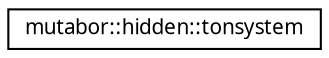 digraph "Grafische Darstellung der Klassenhierarchie"
{
  edge [fontname="Sans",fontsize="10",labelfontname="Sans",labelfontsize="10"];
  node [fontname="Sans",fontsize="10",shape=record];
  rankdir="LR";
  Node0 [label="mutabor::hidden::tonsystem",height=0.2,width=0.4,color="black", fillcolor="white", style="filled",URL="$da/d01/structmutabor_1_1hidden_1_1tonsystem.html"];
}
